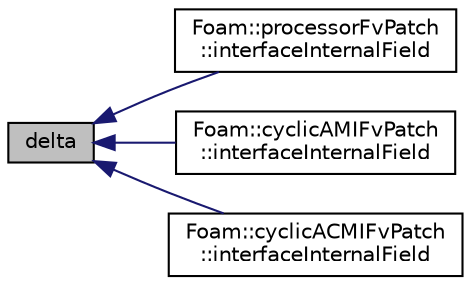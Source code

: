 digraph "delta"
{
  bgcolor="transparent";
  edge [fontname="Helvetica",fontsize="10",labelfontname="Helvetica",labelfontsize="10"];
  node [fontname="Helvetica",fontsize="10",shape=record];
  rankdir="LR";
  Node1 [label="delta",height=0.2,width=0.4,color="black", fillcolor="grey75", style="filled" fontcolor="black"];
  Node1 -> Node2 [dir="back",color="midnightblue",fontsize="10",style="solid",fontname="Helvetica"];
  Node2 [label="Foam::processorFvPatch\l::interfaceInternalField",height=0.2,width=0.4,color="black",URL="$classFoam_1_1processorFvPatch.html#a346641bf2f8bed76917a8ae4fff65384",tooltip="Return the values of the given internal data adjacent to. "];
  Node1 -> Node3 [dir="back",color="midnightblue",fontsize="10",style="solid",fontname="Helvetica"];
  Node3 [label="Foam::cyclicAMIFvPatch\l::interfaceInternalField",height=0.2,width=0.4,color="black",URL="$classFoam_1_1cyclicAMIFvPatch.html#a346641bf2f8bed76917a8ae4fff65384",tooltip="Return the values of the given internal data adjacent to. "];
  Node1 -> Node4 [dir="back",color="midnightblue",fontsize="10",style="solid",fontname="Helvetica"];
  Node4 [label="Foam::cyclicACMIFvPatch\l::interfaceInternalField",height=0.2,width=0.4,color="black",URL="$classFoam_1_1cyclicACMIFvPatch.html#a346641bf2f8bed76917a8ae4fff65384",tooltip="Return the values of the given internal data adjacent to. "];
}
